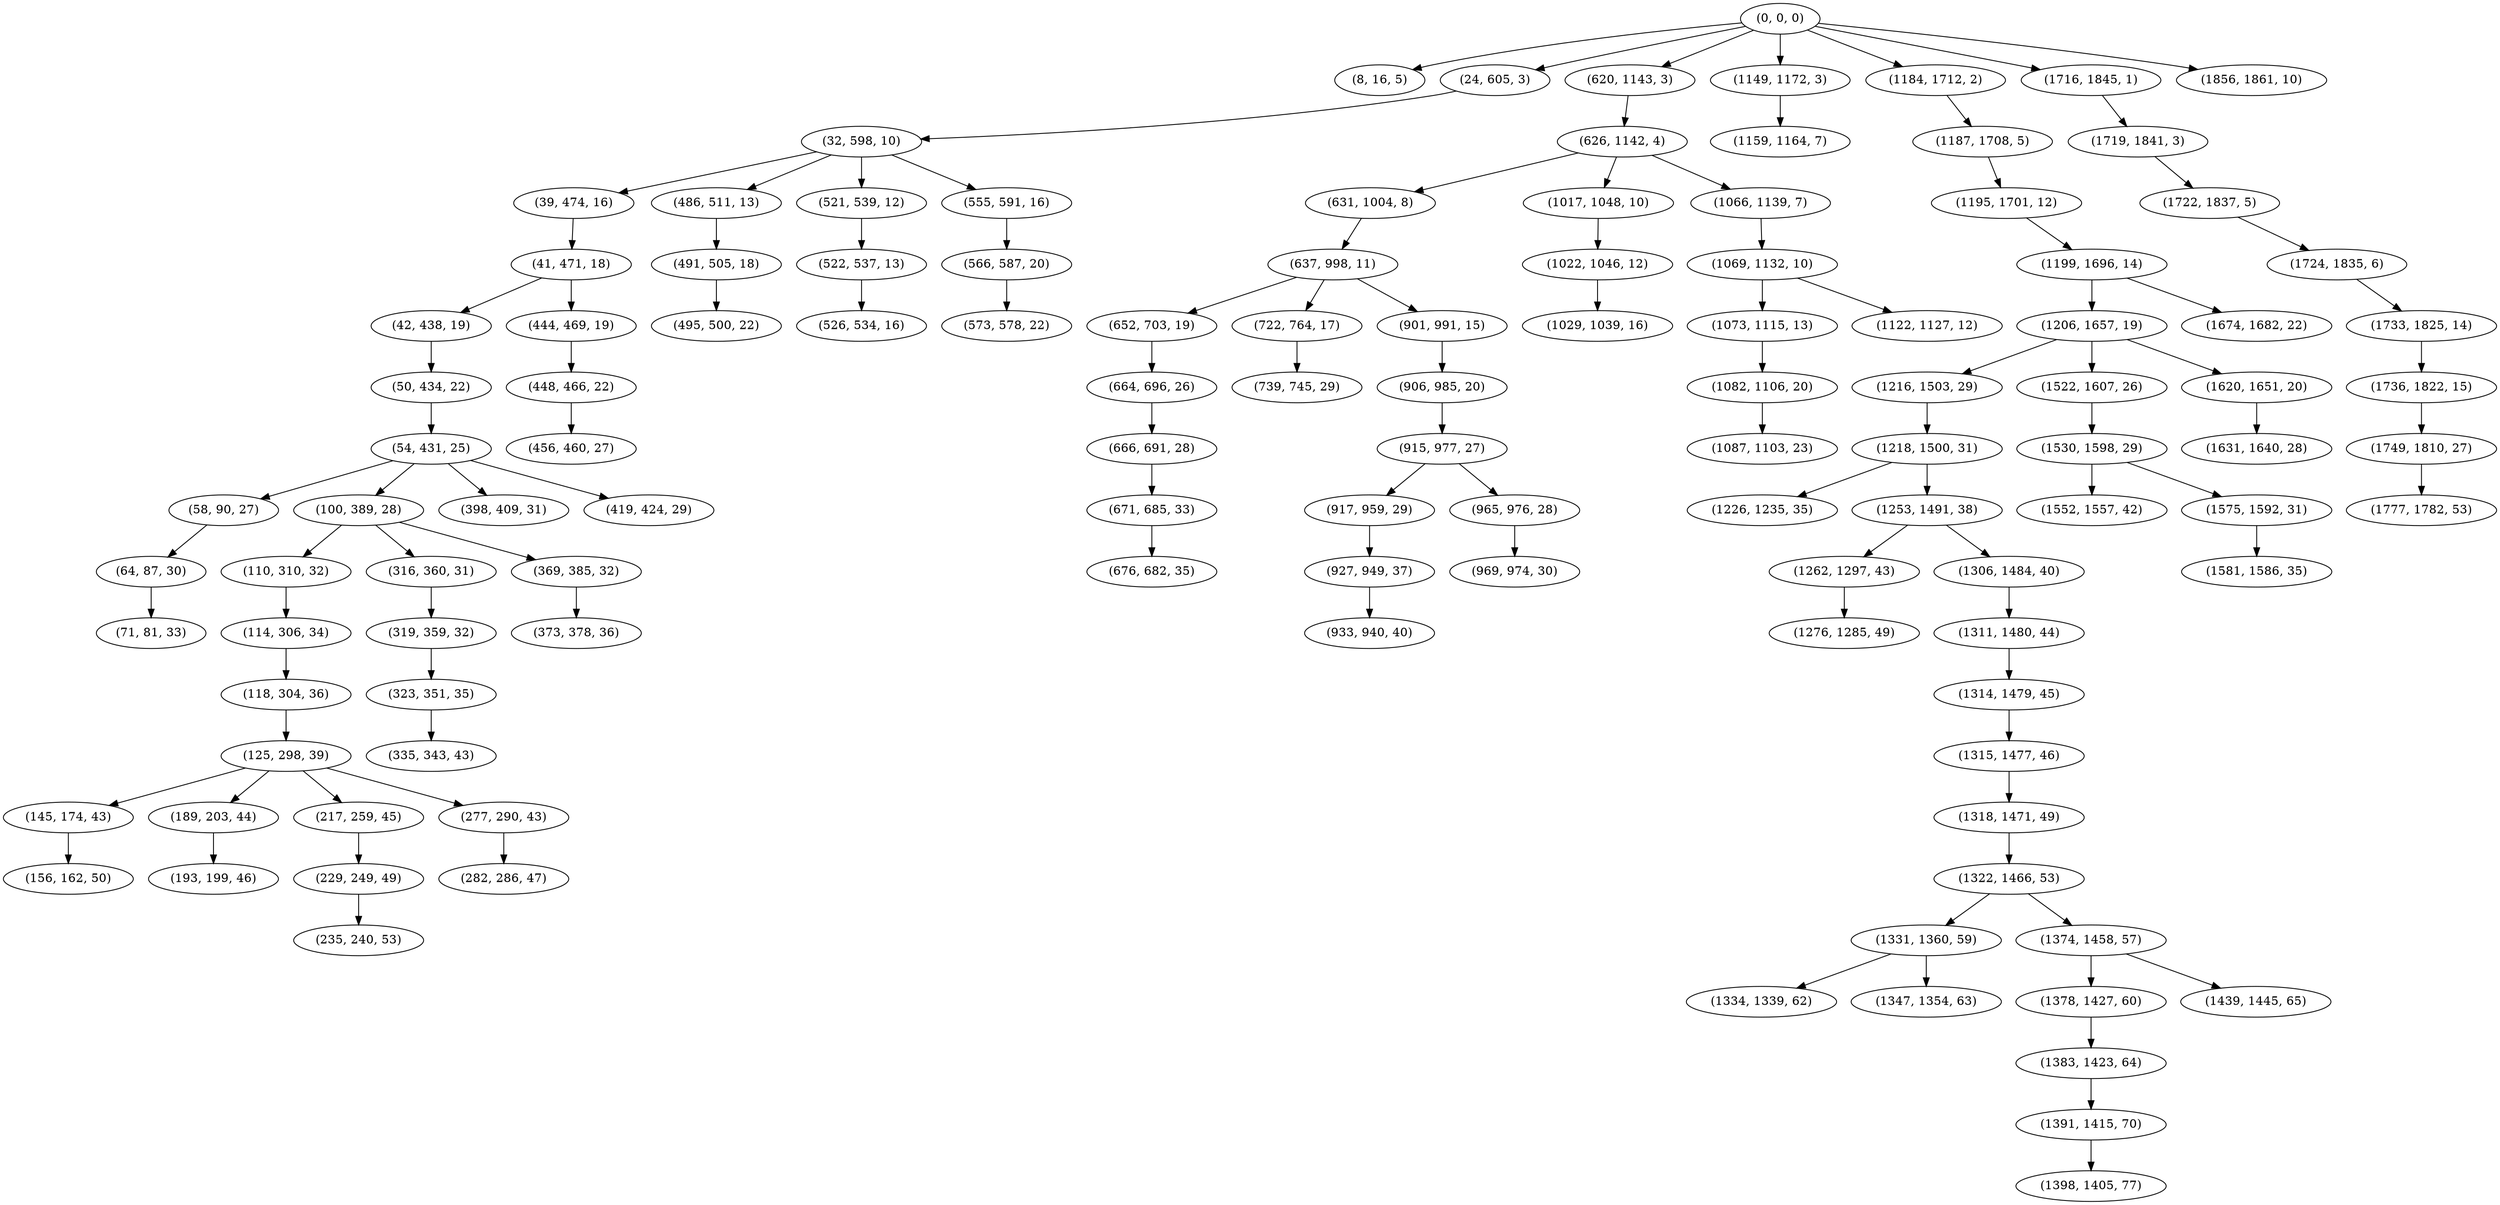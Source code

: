 digraph tree {
    "(0, 0, 0)";
    "(8, 16, 5)";
    "(24, 605, 3)";
    "(32, 598, 10)";
    "(39, 474, 16)";
    "(41, 471, 18)";
    "(42, 438, 19)";
    "(50, 434, 22)";
    "(54, 431, 25)";
    "(58, 90, 27)";
    "(64, 87, 30)";
    "(71, 81, 33)";
    "(100, 389, 28)";
    "(110, 310, 32)";
    "(114, 306, 34)";
    "(118, 304, 36)";
    "(125, 298, 39)";
    "(145, 174, 43)";
    "(156, 162, 50)";
    "(189, 203, 44)";
    "(193, 199, 46)";
    "(217, 259, 45)";
    "(229, 249, 49)";
    "(235, 240, 53)";
    "(277, 290, 43)";
    "(282, 286, 47)";
    "(316, 360, 31)";
    "(319, 359, 32)";
    "(323, 351, 35)";
    "(335, 343, 43)";
    "(369, 385, 32)";
    "(373, 378, 36)";
    "(398, 409, 31)";
    "(419, 424, 29)";
    "(444, 469, 19)";
    "(448, 466, 22)";
    "(456, 460, 27)";
    "(486, 511, 13)";
    "(491, 505, 18)";
    "(495, 500, 22)";
    "(521, 539, 12)";
    "(522, 537, 13)";
    "(526, 534, 16)";
    "(555, 591, 16)";
    "(566, 587, 20)";
    "(573, 578, 22)";
    "(620, 1143, 3)";
    "(626, 1142, 4)";
    "(631, 1004, 8)";
    "(637, 998, 11)";
    "(652, 703, 19)";
    "(664, 696, 26)";
    "(666, 691, 28)";
    "(671, 685, 33)";
    "(676, 682, 35)";
    "(722, 764, 17)";
    "(739, 745, 29)";
    "(901, 991, 15)";
    "(906, 985, 20)";
    "(915, 977, 27)";
    "(917, 959, 29)";
    "(927, 949, 37)";
    "(933, 940, 40)";
    "(965, 976, 28)";
    "(969, 974, 30)";
    "(1017, 1048, 10)";
    "(1022, 1046, 12)";
    "(1029, 1039, 16)";
    "(1066, 1139, 7)";
    "(1069, 1132, 10)";
    "(1073, 1115, 13)";
    "(1082, 1106, 20)";
    "(1087, 1103, 23)";
    "(1122, 1127, 12)";
    "(1149, 1172, 3)";
    "(1159, 1164, 7)";
    "(1184, 1712, 2)";
    "(1187, 1708, 5)";
    "(1195, 1701, 12)";
    "(1199, 1696, 14)";
    "(1206, 1657, 19)";
    "(1216, 1503, 29)";
    "(1218, 1500, 31)";
    "(1226, 1235, 35)";
    "(1253, 1491, 38)";
    "(1262, 1297, 43)";
    "(1276, 1285, 49)";
    "(1306, 1484, 40)";
    "(1311, 1480, 44)";
    "(1314, 1479, 45)";
    "(1315, 1477, 46)";
    "(1318, 1471, 49)";
    "(1322, 1466, 53)";
    "(1331, 1360, 59)";
    "(1334, 1339, 62)";
    "(1347, 1354, 63)";
    "(1374, 1458, 57)";
    "(1378, 1427, 60)";
    "(1383, 1423, 64)";
    "(1391, 1415, 70)";
    "(1398, 1405, 77)";
    "(1439, 1445, 65)";
    "(1522, 1607, 26)";
    "(1530, 1598, 29)";
    "(1552, 1557, 42)";
    "(1575, 1592, 31)";
    "(1581, 1586, 35)";
    "(1620, 1651, 20)";
    "(1631, 1640, 28)";
    "(1674, 1682, 22)";
    "(1716, 1845, 1)";
    "(1719, 1841, 3)";
    "(1722, 1837, 5)";
    "(1724, 1835, 6)";
    "(1733, 1825, 14)";
    "(1736, 1822, 15)";
    "(1749, 1810, 27)";
    "(1777, 1782, 53)";
    "(1856, 1861, 10)";
    "(0, 0, 0)" -> "(8, 16, 5)";
    "(0, 0, 0)" -> "(24, 605, 3)";
    "(0, 0, 0)" -> "(620, 1143, 3)";
    "(0, 0, 0)" -> "(1149, 1172, 3)";
    "(0, 0, 0)" -> "(1184, 1712, 2)";
    "(0, 0, 0)" -> "(1716, 1845, 1)";
    "(0, 0, 0)" -> "(1856, 1861, 10)";
    "(24, 605, 3)" -> "(32, 598, 10)";
    "(32, 598, 10)" -> "(39, 474, 16)";
    "(32, 598, 10)" -> "(486, 511, 13)";
    "(32, 598, 10)" -> "(521, 539, 12)";
    "(32, 598, 10)" -> "(555, 591, 16)";
    "(39, 474, 16)" -> "(41, 471, 18)";
    "(41, 471, 18)" -> "(42, 438, 19)";
    "(41, 471, 18)" -> "(444, 469, 19)";
    "(42, 438, 19)" -> "(50, 434, 22)";
    "(50, 434, 22)" -> "(54, 431, 25)";
    "(54, 431, 25)" -> "(58, 90, 27)";
    "(54, 431, 25)" -> "(100, 389, 28)";
    "(54, 431, 25)" -> "(398, 409, 31)";
    "(54, 431, 25)" -> "(419, 424, 29)";
    "(58, 90, 27)" -> "(64, 87, 30)";
    "(64, 87, 30)" -> "(71, 81, 33)";
    "(100, 389, 28)" -> "(110, 310, 32)";
    "(100, 389, 28)" -> "(316, 360, 31)";
    "(100, 389, 28)" -> "(369, 385, 32)";
    "(110, 310, 32)" -> "(114, 306, 34)";
    "(114, 306, 34)" -> "(118, 304, 36)";
    "(118, 304, 36)" -> "(125, 298, 39)";
    "(125, 298, 39)" -> "(145, 174, 43)";
    "(125, 298, 39)" -> "(189, 203, 44)";
    "(125, 298, 39)" -> "(217, 259, 45)";
    "(125, 298, 39)" -> "(277, 290, 43)";
    "(145, 174, 43)" -> "(156, 162, 50)";
    "(189, 203, 44)" -> "(193, 199, 46)";
    "(217, 259, 45)" -> "(229, 249, 49)";
    "(229, 249, 49)" -> "(235, 240, 53)";
    "(277, 290, 43)" -> "(282, 286, 47)";
    "(316, 360, 31)" -> "(319, 359, 32)";
    "(319, 359, 32)" -> "(323, 351, 35)";
    "(323, 351, 35)" -> "(335, 343, 43)";
    "(369, 385, 32)" -> "(373, 378, 36)";
    "(444, 469, 19)" -> "(448, 466, 22)";
    "(448, 466, 22)" -> "(456, 460, 27)";
    "(486, 511, 13)" -> "(491, 505, 18)";
    "(491, 505, 18)" -> "(495, 500, 22)";
    "(521, 539, 12)" -> "(522, 537, 13)";
    "(522, 537, 13)" -> "(526, 534, 16)";
    "(555, 591, 16)" -> "(566, 587, 20)";
    "(566, 587, 20)" -> "(573, 578, 22)";
    "(620, 1143, 3)" -> "(626, 1142, 4)";
    "(626, 1142, 4)" -> "(631, 1004, 8)";
    "(626, 1142, 4)" -> "(1017, 1048, 10)";
    "(626, 1142, 4)" -> "(1066, 1139, 7)";
    "(631, 1004, 8)" -> "(637, 998, 11)";
    "(637, 998, 11)" -> "(652, 703, 19)";
    "(637, 998, 11)" -> "(722, 764, 17)";
    "(637, 998, 11)" -> "(901, 991, 15)";
    "(652, 703, 19)" -> "(664, 696, 26)";
    "(664, 696, 26)" -> "(666, 691, 28)";
    "(666, 691, 28)" -> "(671, 685, 33)";
    "(671, 685, 33)" -> "(676, 682, 35)";
    "(722, 764, 17)" -> "(739, 745, 29)";
    "(901, 991, 15)" -> "(906, 985, 20)";
    "(906, 985, 20)" -> "(915, 977, 27)";
    "(915, 977, 27)" -> "(917, 959, 29)";
    "(915, 977, 27)" -> "(965, 976, 28)";
    "(917, 959, 29)" -> "(927, 949, 37)";
    "(927, 949, 37)" -> "(933, 940, 40)";
    "(965, 976, 28)" -> "(969, 974, 30)";
    "(1017, 1048, 10)" -> "(1022, 1046, 12)";
    "(1022, 1046, 12)" -> "(1029, 1039, 16)";
    "(1066, 1139, 7)" -> "(1069, 1132, 10)";
    "(1069, 1132, 10)" -> "(1073, 1115, 13)";
    "(1069, 1132, 10)" -> "(1122, 1127, 12)";
    "(1073, 1115, 13)" -> "(1082, 1106, 20)";
    "(1082, 1106, 20)" -> "(1087, 1103, 23)";
    "(1149, 1172, 3)" -> "(1159, 1164, 7)";
    "(1184, 1712, 2)" -> "(1187, 1708, 5)";
    "(1187, 1708, 5)" -> "(1195, 1701, 12)";
    "(1195, 1701, 12)" -> "(1199, 1696, 14)";
    "(1199, 1696, 14)" -> "(1206, 1657, 19)";
    "(1199, 1696, 14)" -> "(1674, 1682, 22)";
    "(1206, 1657, 19)" -> "(1216, 1503, 29)";
    "(1206, 1657, 19)" -> "(1522, 1607, 26)";
    "(1206, 1657, 19)" -> "(1620, 1651, 20)";
    "(1216, 1503, 29)" -> "(1218, 1500, 31)";
    "(1218, 1500, 31)" -> "(1226, 1235, 35)";
    "(1218, 1500, 31)" -> "(1253, 1491, 38)";
    "(1253, 1491, 38)" -> "(1262, 1297, 43)";
    "(1253, 1491, 38)" -> "(1306, 1484, 40)";
    "(1262, 1297, 43)" -> "(1276, 1285, 49)";
    "(1306, 1484, 40)" -> "(1311, 1480, 44)";
    "(1311, 1480, 44)" -> "(1314, 1479, 45)";
    "(1314, 1479, 45)" -> "(1315, 1477, 46)";
    "(1315, 1477, 46)" -> "(1318, 1471, 49)";
    "(1318, 1471, 49)" -> "(1322, 1466, 53)";
    "(1322, 1466, 53)" -> "(1331, 1360, 59)";
    "(1322, 1466, 53)" -> "(1374, 1458, 57)";
    "(1331, 1360, 59)" -> "(1334, 1339, 62)";
    "(1331, 1360, 59)" -> "(1347, 1354, 63)";
    "(1374, 1458, 57)" -> "(1378, 1427, 60)";
    "(1374, 1458, 57)" -> "(1439, 1445, 65)";
    "(1378, 1427, 60)" -> "(1383, 1423, 64)";
    "(1383, 1423, 64)" -> "(1391, 1415, 70)";
    "(1391, 1415, 70)" -> "(1398, 1405, 77)";
    "(1522, 1607, 26)" -> "(1530, 1598, 29)";
    "(1530, 1598, 29)" -> "(1552, 1557, 42)";
    "(1530, 1598, 29)" -> "(1575, 1592, 31)";
    "(1575, 1592, 31)" -> "(1581, 1586, 35)";
    "(1620, 1651, 20)" -> "(1631, 1640, 28)";
    "(1716, 1845, 1)" -> "(1719, 1841, 3)";
    "(1719, 1841, 3)" -> "(1722, 1837, 5)";
    "(1722, 1837, 5)" -> "(1724, 1835, 6)";
    "(1724, 1835, 6)" -> "(1733, 1825, 14)";
    "(1733, 1825, 14)" -> "(1736, 1822, 15)";
    "(1736, 1822, 15)" -> "(1749, 1810, 27)";
    "(1749, 1810, 27)" -> "(1777, 1782, 53)";
}
